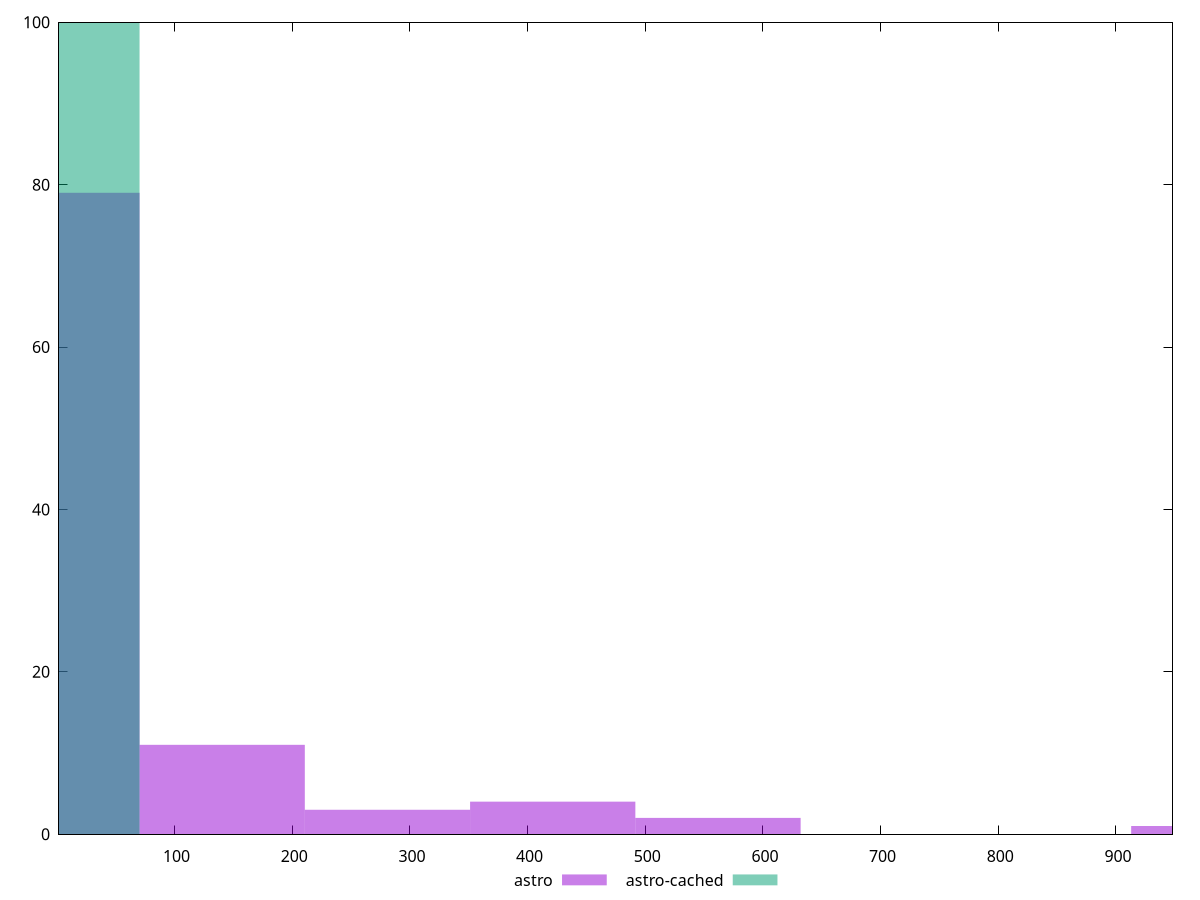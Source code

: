 reset

$astro <<EOF
983.2121332112365 1
0 79
561.8355046921351 2
140.4588761730338 11
280.9177523460676 3
421.37662851910136 4
EOF

$astroCached <<EOF
0 100
EOF

set key outside below
set boxwidth 140.4588761730338
set xrange [1.776:948.1089999999999]
set yrange [0:100]
set trange [0:100]
set style fill transparent solid 0.5 noborder
set terminal svg size 640, 500 enhanced background rgb 'white'
set output "reports/report_00033_2021-03-01T14-23-16.841Z/server-response-time/comparison/histogram/0_vs_1.svg"

plot $astro title "astro" with boxes, \
     $astroCached title "astro-cached" with boxes

reset
